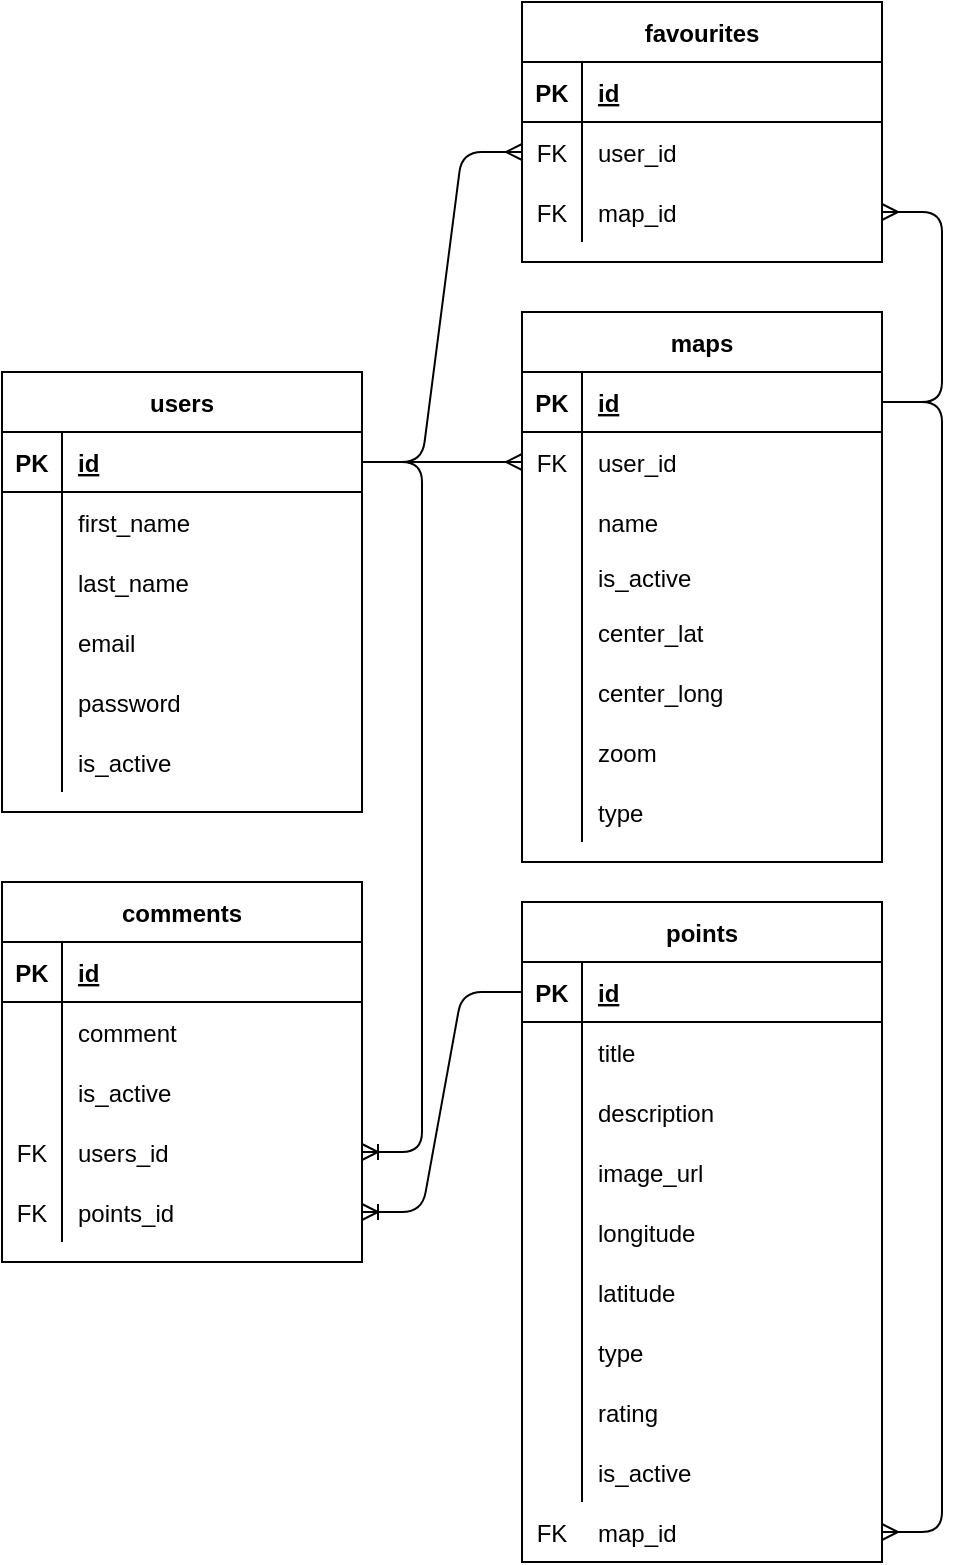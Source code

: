 <mxfile version="14.1.8" type="github">
  <diagram id="R2lEEEUBdFMjLlhIrx00" name="Page-1">
    <mxGraphModel dx="1278" dy="587" grid="1" gridSize="10" guides="1" tooltips="1" connect="1" arrows="1" fold="1" page="1" pageScale="1" pageWidth="850" pageHeight="1100" math="0" shadow="0" extFonts="Permanent Marker^https://fonts.googleapis.com/css?family=Permanent+Marker">
      <root>
        <mxCell id="0" />
        <mxCell id="1" parent="0" />
        <mxCell id="5aGVPmyujBnJCGXoLRqb-15" value="maps" style="shape=table;startSize=30;container=1;collapsible=1;childLayout=tableLayout;fixedRows=1;rowLines=0;fontStyle=1;align=center;resizeLast=1;" parent="1" vertex="1">
          <mxGeometry x="450" y="445" width="180" height="275" as="geometry" />
        </mxCell>
        <mxCell id="5aGVPmyujBnJCGXoLRqb-16" value="" style="shape=partialRectangle;collapsible=0;dropTarget=0;pointerEvents=0;fillColor=none;top=0;left=0;bottom=1;right=0;points=[[0,0.5],[1,0.5]];portConstraint=eastwest;" parent="5aGVPmyujBnJCGXoLRqb-15" vertex="1">
          <mxGeometry y="30" width="180" height="30" as="geometry" />
        </mxCell>
        <mxCell id="5aGVPmyujBnJCGXoLRqb-17" value="PK" style="shape=partialRectangle;connectable=0;fillColor=none;top=0;left=0;bottom=0;right=0;fontStyle=1;overflow=hidden;" parent="5aGVPmyujBnJCGXoLRqb-16" vertex="1">
          <mxGeometry width="30" height="30" as="geometry" />
        </mxCell>
        <mxCell id="5aGVPmyujBnJCGXoLRqb-18" value="id" style="shape=partialRectangle;connectable=0;fillColor=none;top=0;left=0;bottom=0;right=0;align=left;spacingLeft=6;fontStyle=5;overflow=hidden;" parent="5aGVPmyujBnJCGXoLRqb-16" vertex="1">
          <mxGeometry x="30" width="150" height="30" as="geometry" />
        </mxCell>
        <mxCell id="5aGVPmyujBnJCGXoLRqb-19" value="" style="shape=partialRectangle;collapsible=0;dropTarget=0;pointerEvents=0;fillColor=none;top=0;left=0;bottom=0;right=0;points=[[0,0.5],[1,0.5]];portConstraint=eastwest;" parent="5aGVPmyujBnJCGXoLRqb-15" vertex="1">
          <mxGeometry y="60" width="180" height="30" as="geometry" />
        </mxCell>
        <mxCell id="5aGVPmyujBnJCGXoLRqb-20" value="FK" style="shape=partialRectangle;connectable=0;fillColor=none;top=0;left=0;bottom=0;right=0;editable=1;overflow=hidden;" parent="5aGVPmyujBnJCGXoLRqb-19" vertex="1">
          <mxGeometry width="30" height="30" as="geometry" />
        </mxCell>
        <mxCell id="5aGVPmyujBnJCGXoLRqb-21" value="user_id" style="shape=partialRectangle;connectable=0;fillColor=none;top=0;left=0;bottom=0;right=0;align=left;spacingLeft=6;overflow=hidden;" parent="5aGVPmyujBnJCGXoLRqb-19" vertex="1">
          <mxGeometry x="30" width="150" height="30" as="geometry" />
        </mxCell>
        <mxCell id="5aGVPmyujBnJCGXoLRqb-22" value="" style="shape=partialRectangle;collapsible=0;dropTarget=0;pointerEvents=0;fillColor=none;top=0;left=0;bottom=0;right=0;points=[[0,0.5],[1,0.5]];portConstraint=eastwest;" parent="5aGVPmyujBnJCGXoLRqb-15" vertex="1">
          <mxGeometry y="90" width="180" height="30" as="geometry" />
        </mxCell>
        <mxCell id="5aGVPmyujBnJCGXoLRqb-23" value="" style="shape=partialRectangle;connectable=0;fillColor=none;top=0;left=0;bottom=0;right=0;editable=1;overflow=hidden;" parent="5aGVPmyujBnJCGXoLRqb-22" vertex="1">
          <mxGeometry width="30" height="30" as="geometry" />
        </mxCell>
        <mxCell id="5aGVPmyujBnJCGXoLRqb-24" value="name" style="shape=partialRectangle;connectable=0;fillColor=none;top=0;left=0;bottom=0;right=0;align=left;spacingLeft=6;overflow=hidden;" parent="5aGVPmyujBnJCGXoLRqb-22" vertex="1">
          <mxGeometry x="30" width="150" height="30" as="geometry" />
        </mxCell>
        <mxCell id="7502Xp6iciA3a9NRlFyf-27" value="" style="shape=partialRectangle;collapsible=0;dropTarget=0;pointerEvents=0;fillColor=none;top=0;left=0;bottom=0;right=0;points=[[0,0.5],[1,0.5]];portConstraint=eastwest;" vertex="1" parent="5aGVPmyujBnJCGXoLRqb-15">
          <mxGeometry y="120" width="180" height="25" as="geometry" />
        </mxCell>
        <mxCell id="7502Xp6iciA3a9NRlFyf-28" value="" style="shape=partialRectangle;connectable=0;fillColor=none;top=0;left=0;bottom=0;right=0;editable=1;overflow=hidden;" vertex="1" parent="7502Xp6iciA3a9NRlFyf-27">
          <mxGeometry width="30" height="25" as="geometry" />
        </mxCell>
        <mxCell id="7502Xp6iciA3a9NRlFyf-29" value="is_active" style="shape=partialRectangle;connectable=0;fillColor=none;top=0;left=0;bottom=0;right=0;align=left;spacingLeft=6;overflow=hidden;" vertex="1" parent="7502Xp6iciA3a9NRlFyf-27">
          <mxGeometry x="30" width="150" height="25" as="geometry" />
        </mxCell>
        <mxCell id="7502Xp6iciA3a9NRlFyf-45" value="" style="shape=partialRectangle;collapsible=0;dropTarget=0;pointerEvents=0;fillColor=none;top=0;left=0;bottom=0;right=0;points=[[0,0.5],[1,0.5]];portConstraint=eastwest;" vertex="1" parent="5aGVPmyujBnJCGXoLRqb-15">
          <mxGeometry y="145" width="180" height="30" as="geometry" />
        </mxCell>
        <mxCell id="7502Xp6iciA3a9NRlFyf-46" value="" style="shape=partialRectangle;connectable=0;fillColor=none;top=0;left=0;bottom=0;right=0;editable=1;overflow=hidden;" vertex="1" parent="7502Xp6iciA3a9NRlFyf-45">
          <mxGeometry width="30" height="30" as="geometry" />
        </mxCell>
        <mxCell id="7502Xp6iciA3a9NRlFyf-47" value="center_lat" style="shape=partialRectangle;connectable=0;fillColor=none;top=0;left=0;bottom=0;right=0;align=left;spacingLeft=6;overflow=hidden;" vertex="1" parent="7502Xp6iciA3a9NRlFyf-45">
          <mxGeometry x="30" width="150" height="30" as="geometry" />
        </mxCell>
        <mxCell id="7502Xp6iciA3a9NRlFyf-48" value="" style="shape=partialRectangle;collapsible=0;dropTarget=0;pointerEvents=0;fillColor=none;top=0;left=0;bottom=0;right=0;points=[[0,0.5],[1,0.5]];portConstraint=eastwest;" vertex="1" parent="5aGVPmyujBnJCGXoLRqb-15">
          <mxGeometry y="175" width="180" height="30" as="geometry" />
        </mxCell>
        <mxCell id="7502Xp6iciA3a9NRlFyf-49" value="" style="shape=partialRectangle;connectable=0;fillColor=none;top=0;left=0;bottom=0;right=0;editable=1;overflow=hidden;" vertex="1" parent="7502Xp6iciA3a9NRlFyf-48">
          <mxGeometry width="30" height="30" as="geometry" />
        </mxCell>
        <mxCell id="7502Xp6iciA3a9NRlFyf-50" value="center_long" style="shape=partialRectangle;connectable=0;fillColor=none;top=0;left=0;bottom=0;right=0;align=left;spacingLeft=6;overflow=hidden;" vertex="1" parent="7502Xp6iciA3a9NRlFyf-48">
          <mxGeometry x="30" width="150" height="30" as="geometry" />
        </mxCell>
        <mxCell id="7502Xp6iciA3a9NRlFyf-51" value="" style="shape=partialRectangle;collapsible=0;dropTarget=0;pointerEvents=0;fillColor=none;top=0;left=0;bottom=0;right=0;points=[[0,0.5],[1,0.5]];portConstraint=eastwest;" vertex="1" parent="5aGVPmyujBnJCGXoLRqb-15">
          <mxGeometry y="205" width="180" height="30" as="geometry" />
        </mxCell>
        <mxCell id="7502Xp6iciA3a9NRlFyf-52" value="" style="shape=partialRectangle;connectable=0;fillColor=none;top=0;left=0;bottom=0;right=0;editable=1;overflow=hidden;" vertex="1" parent="7502Xp6iciA3a9NRlFyf-51">
          <mxGeometry width="30" height="30" as="geometry" />
        </mxCell>
        <mxCell id="7502Xp6iciA3a9NRlFyf-53" value="zoom" style="shape=partialRectangle;connectable=0;fillColor=none;top=0;left=0;bottom=0;right=0;align=left;spacingLeft=6;overflow=hidden;" vertex="1" parent="7502Xp6iciA3a9NRlFyf-51">
          <mxGeometry x="30" width="150" height="30" as="geometry" />
        </mxCell>
        <mxCell id="7502Xp6iciA3a9NRlFyf-54" value="" style="shape=partialRectangle;collapsible=0;dropTarget=0;pointerEvents=0;fillColor=none;top=0;left=0;bottom=0;right=0;points=[[0,0.5],[1,0.5]];portConstraint=eastwest;" vertex="1" parent="5aGVPmyujBnJCGXoLRqb-15">
          <mxGeometry y="235" width="180" height="30" as="geometry" />
        </mxCell>
        <mxCell id="7502Xp6iciA3a9NRlFyf-55" value="" style="shape=partialRectangle;connectable=0;fillColor=none;top=0;left=0;bottom=0;right=0;editable=1;overflow=hidden;" vertex="1" parent="7502Xp6iciA3a9NRlFyf-54">
          <mxGeometry width="30" height="30" as="geometry" />
        </mxCell>
        <mxCell id="7502Xp6iciA3a9NRlFyf-56" value="type" style="shape=partialRectangle;connectable=0;fillColor=none;top=0;left=0;bottom=0;right=0;align=left;spacingLeft=6;overflow=hidden;" vertex="1" parent="7502Xp6iciA3a9NRlFyf-54">
          <mxGeometry x="30" width="150" height="30" as="geometry" />
        </mxCell>
        <mxCell id="5aGVPmyujBnJCGXoLRqb-28" value="users" style="shape=table;startSize=30;container=1;collapsible=1;childLayout=tableLayout;fixedRows=1;rowLines=0;fontStyle=1;align=center;resizeLast=1;" parent="1" vertex="1">
          <mxGeometry x="190" y="475" width="180" height="220" as="geometry" />
        </mxCell>
        <mxCell id="5aGVPmyujBnJCGXoLRqb-29" value="" style="shape=partialRectangle;collapsible=0;dropTarget=0;pointerEvents=0;fillColor=none;top=0;left=0;bottom=1;right=0;points=[[0,0.5],[1,0.5]];portConstraint=eastwest;" parent="5aGVPmyujBnJCGXoLRqb-28" vertex="1">
          <mxGeometry y="30" width="180" height="30" as="geometry" />
        </mxCell>
        <mxCell id="5aGVPmyujBnJCGXoLRqb-30" value="PK" style="shape=partialRectangle;connectable=0;fillColor=none;top=0;left=0;bottom=0;right=0;fontStyle=1;overflow=hidden;" parent="5aGVPmyujBnJCGXoLRqb-29" vertex="1">
          <mxGeometry width="30" height="30" as="geometry" />
        </mxCell>
        <mxCell id="5aGVPmyujBnJCGXoLRqb-31" value="id" style="shape=partialRectangle;connectable=0;fillColor=none;top=0;left=0;bottom=0;right=0;align=left;spacingLeft=6;fontStyle=5;overflow=hidden;" parent="5aGVPmyujBnJCGXoLRqb-29" vertex="1">
          <mxGeometry x="30" width="150" height="30" as="geometry" />
        </mxCell>
        <mxCell id="5aGVPmyujBnJCGXoLRqb-32" value="" style="shape=partialRectangle;collapsible=0;dropTarget=0;pointerEvents=0;fillColor=none;top=0;left=0;bottom=0;right=0;points=[[0,0.5],[1,0.5]];portConstraint=eastwest;" parent="5aGVPmyujBnJCGXoLRqb-28" vertex="1">
          <mxGeometry y="60" width="180" height="30" as="geometry" />
        </mxCell>
        <mxCell id="5aGVPmyujBnJCGXoLRqb-33" value="" style="shape=partialRectangle;connectable=0;fillColor=none;top=0;left=0;bottom=0;right=0;editable=1;overflow=hidden;" parent="5aGVPmyujBnJCGXoLRqb-32" vertex="1">
          <mxGeometry width="30" height="30" as="geometry" />
        </mxCell>
        <mxCell id="5aGVPmyujBnJCGXoLRqb-34" value="first_name" style="shape=partialRectangle;connectable=0;fillColor=none;top=0;left=0;bottom=0;right=0;align=left;spacingLeft=6;overflow=hidden;" parent="5aGVPmyujBnJCGXoLRqb-32" vertex="1">
          <mxGeometry x="30" width="150" height="30" as="geometry" />
        </mxCell>
        <mxCell id="5aGVPmyujBnJCGXoLRqb-78" value="" style="shape=partialRectangle;collapsible=0;dropTarget=0;pointerEvents=0;fillColor=none;top=0;left=0;bottom=0;right=0;points=[[0,0.5],[1,0.5]];portConstraint=eastwest;" parent="5aGVPmyujBnJCGXoLRqb-28" vertex="1">
          <mxGeometry y="90" width="180" height="30" as="geometry" />
        </mxCell>
        <mxCell id="5aGVPmyujBnJCGXoLRqb-79" value="" style="shape=partialRectangle;connectable=0;fillColor=none;top=0;left=0;bottom=0;right=0;editable=1;overflow=hidden;" parent="5aGVPmyujBnJCGXoLRqb-78" vertex="1">
          <mxGeometry width="30" height="30" as="geometry" />
        </mxCell>
        <mxCell id="5aGVPmyujBnJCGXoLRqb-80" value="last_name" style="shape=partialRectangle;connectable=0;fillColor=none;top=0;left=0;bottom=0;right=0;align=left;spacingLeft=6;overflow=hidden;" parent="5aGVPmyujBnJCGXoLRqb-78" vertex="1">
          <mxGeometry x="30" width="150" height="30" as="geometry" />
        </mxCell>
        <mxCell id="7502Xp6iciA3a9NRlFyf-2" value="" style="shape=partialRectangle;collapsible=0;dropTarget=0;pointerEvents=0;fillColor=none;top=0;left=0;bottom=0;right=0;points=[[0,0.5],[1,0.5]];portConstraint=eastwest;" vertex="1" parent="5aGVPmyujBnJCGXoLRqb-28">
          <mxGeometry y="120" width="180" height="30" as="geometry" />
        </mxCell>
        <mxCell id="7502Xp6iciA3a9NRlFyf-3" value="" style="shape=partialRectangle;connectable=0;fillColor=none;top=0;left=0;bottom=0;right=0;editable=1;overflow=hidden;" vertex="1" parent="7502Xp6iciA3a9NRlFyf-2">
          <mxGeometry width="30" height="30" as="geometry" />
        </mxCell>
        <mxCell id="7502Xp6iciA3a9NRlFyf-4" value="email" style="shape=partialRectangle;connectable=0;fillColor=none;top=0;left=0;bottom=0;right=0;align=left;spacingLeft=6;overflow=hidden;" vertex="1" parent="7502Xp6iciA3a9NRlFyf-2">
          <mxGeometry x="30" width="150" height="30" as="geometry" />
        </mxCell>
        <mxCell id="7502Xp6iciA3a9NRlFyf-5" value="" style="shape=partialRectangle;collapsible=0;dropTarget=0;pointerEvents=0;fillColor=none;top=0;left=0;bottom=0;right=0;points=[[0,0.5],[1,0.5]];portConstraint=eastwest;" vertex="1" parent="5aGVPmyujBnJCGXoLRqb-28">
          <mxGeometry y="150" width="180" height="30" as="geometry" />
        </mxCell>
        <mxCell id="7502Xp6iciA3a9NRlFyf-6" value="" style="shape=partialRectangle;connectable=0;fillColor=none;top=0;left=0;bottom=0;right=0;editable=1;overflow=hidden;" vertex="1" parent="7502Xp6iciA3a9NRlFyf-5">
          <mxGeometry width="30" height="30" as="geometry" />
        </mxCell>
        <mxCell id="7502Xp6iciA3a9NRlFyf-7" value="password" style="shape=partialRectangle;connectable=0;fillColor=none;top=0;left=0;bottom=0;right=0;align=left;spacingLeft=6;overflow=hidden;" vertex="1" parent="7502Xp6iciA3a9NRlFyf-5">
          <mxGeometry x="30" width="150" height="30" as="geometry" />
        </mxCell>
        <mxCell id="7502Xp6iciA3a9NRlFyf-39" value="" style="shape=partialRectangle;collapsible=0;dropTarget=0;pointerEvents=0;fillColor=none;top=0;left=0;bottom=0;right=0;points=[[0,0.5],[1,0.5]];portConstraint=eastwest;" vertex="1" parent="5aGVPmyujBnJCGXoLRqb-28">
          <mxGeometry y="180" width="180" height="30" as="geometry" />
        </mxCell>
        <mxCell id="7502Xp6iciA3a9NRlFyf-40" value="" style="shape=partialRectangle;connectable=0;fillColor=none;top=0;left=0;bottom=0;right=0;editable=1;overflow=hidden;" vertex="1" parent="7502Xp6iciA3a9NRlFyf-39">
          <mxGeometry width="30" height="30" as="geometry" />
        </mxCell>
        <mxCell id="7502Xp6iciA3a9NRlFyf-41" value="is_active" style="shape=partialRectangle;connectable=0;fillColor=none;top=0;left=0;bottom=0;right=0;align=left;spacingLeft=6;overflow=hidden;" vertex="1" parent="7502Xp6iciA3a9NRlFyf-39">
          <mxGeometry x="30" width="150" height="30" as="geometry" />
        </mxCell>
        <mxCell id="5aGVPmyujBnJCGXoLRqb-41" value="favourites" style="shape=table;startSize=30;container=1;collapsible=1;childLayout=tableLayout;fixedRows=1;rowLines=0;fontStyle=1;align=center;resizeLast=1;" parent="1" vertex="1">
          <mxGeometry x="450" y="290" width="180" height="130" as="geometry" />
        </mxCell>
        <mxCell id="5aGVPmyujBnJCGXoLRqb-42" value="" style="shape=partialRectangle;collapsible=0;dropTarget=0;pointerEvents=0;fillColor=none;top=0;left=0;bottom=1;right=0;points=[[0,0.5],[1,0.5]];portConstraint=eastwest;" parent="5aGVPmyujBnJCGXoLRqb-41" vertex="1">
          <mxGeometry y="30" width="180" height="30" as="geometry" />
        </mxCell>
        <mxCell id="5aGVPmyujBnJCGXoLRqb-43" value="PK" style="shape=partialRectangle;connectable=0;fillColor=none;top=0;left=0;bottom=0;right=0;fontStyle=1;overflow=hidden;" parent="5aGVPmyujBnJCGXoLRqb-42" vertex="1">
          <mxGeometry width="30" height="30" as="geometry" />
        </mxCell>
        <mxCell id="5aGVPmyujBnJCGXoLRqb-44" value="id" style="shape=partialRectangle;connectable=0;fillColor=none;top=0;left=0;bottom=0;right=0;align=left;spacingLeft=6;fontStyle=5;overflow=hidden;" parent="5aGVPmyujBnJCGXoLRqb-42" vertex="1">
          <mxGeometry x="30" width="150" height="30" as="geometry" />
        </mxCell>
        <mxCell id="5aGVPmyujBnJCGXoLRqb-45" value="" style="shape=partialRectangle;collapsible=0;dropTarget=0;pointerEvents=0;fillColor=none;top=0;left=0;bottom=0;right=0;points=[[0,0.5],[1,0.5]];portConstraint=eastwest;" parent="5aGVPmyujBnJCGXoLRqb-41" vertex="1">
          <mxGeometry y="60" width="180" height="30" as="geometry" />
        </mxCell>
        <mxCell id="5aGVPmyujBnJCGXoLRqb-46" value="FK" style="shape=partialRectangle;connectable=0;fillColor=none;top=0;left=0;bottom=0;right=0;editable=1;overflow=hidden;" parent="5aGVPmyujBnJCGXoLRqb-45" vertex="1">
          <mxGeometry width="30" height="30" as="geometry" />
        </mxCell>
        <mxCell id="5aGVPmyujBnJCGXoLRqb-47" value="user_id" style="shape=partialRectangle;connectable=0;fillColor=none;top=0;left=0;bottom=0;right=0;align=left;spacingLeft=6;overflow=hidden;" parent="5aGVPmyujBnJCGXoLRqb-45" vertex="1">
          <mxGeometry x="30" width="150" height="30" as="geometry" />
        </mxCell>
        <mxCell id="5aGVPmyujBnJCGXoLRqb-48" value="" style="shape=partialRectangle;collapsible=0;dropTarget=0;pointerEvents=0;fillColor=none;top=0;left=0;bottom=0;right=0;points=[[0,0.5],[1,0.5]];portConstraint=eastwest;" parent="5aGVPmyujBnJCGXoLRqb-41" vertex="1">
          <mxGeometry y="90" width="180" height="30" as="geometry" />
        </mxCell>
        <mxCell id="5aGVPmyujBnJCGXoLRqb-49" value="FK" style="shape=partialRectangle;connectable=0;fillColor=none;top=0;left=0;bottom=0;right=0;editable=1;overflow=hidden;" parent="5aGVPmyujBnJCGXoLRqb-48" vertex="1">
          <mxGeometry width="30" height="30" as="geometry" />
        </mxCell>
        <mxCell id="5aGVPmyujBnJCGXoLRqb-50" value="map_id" style="shape=partialRectangle;connectable=0;fillColor=none;top=0;left=0;bottom=0;right=0;align=left;spacingLeft=6;overflow=hidden;" parent="5aGVPmyujBnJCGXoLRqb-48" vertex="1">
          <mxGeometry x="30" width="150" height="30" as="geometry" />
        </mxCell>
        <mxCell id="5aGVPmyujBnJCGXoLRqb-54" value="points" style="shape=table;startSize=30;container=1;collapsible=1;childLayout=tableLayout;fixedRows=1;rowLines=0;fontStyle=1;align=center;resizeLast=1;" parent="1" vertex="1">
          <mxGeometry x="450" y="740" width="180" height="330" as="geometry" />
        </mxCell>
        <mxCell id="5aGVPmyujBnJCGXoLRqb-55" value="" style="shape=partialRectangle;collapsible=0;dropTarget=0;pointerEvents=0;fillColor=none;top=0;left=0;bottom=1;right=0;points=[[0,0.5],[1,0.5]];portConstraint=eastwest;" parent="5aGVPmyujBnJCGXoLRqb-54" vertex="1">
          <mxGeometry y="30" width="180" height="30" as="geometry" />
        </mxCell>
        <mxCell id="5aGVPmyujBnJCGXoLRqb-56" value="PK" style="shape=partialRectangle;connectable=0;fillColor=none;top=0;left=0;bottom=0;right=0;fontStyle=1;overflow=hidden;" parent="5aGVPmyujBnJCGXoLRqb-55" vertex="1">
          <mxGeometry width="30" height="30" as="geometry" />
        </mxCell>
        <mxCell id="5aGVPmyujBnJCGXoLRqb-57" value="id" style="shape=partialRectangle;connectable=0;fillColor=none;top=0;left=0;bottom=0;right=0;align=left;spacingLeft=6;fontStyle=5;overflow=hidden;" parent="5aGVPmyujBnJCGXoLRqb-55" vertex="1">
          <mxGeometry x="30" width="150" height="30" as="geometry" />
        </mxCell>
        <mxCell id="5aGVPmyujBnJCGXoLRqb-58" value="" style="shape=partialRectangle;collapsible=0;dropTarget=0;pointerEvents=0;fillColor=none;top=0;left=0;bottom=0;right=0;points=[[0,0.5],[1,0.5]];portConstraint=eastwest;" parent="5aGVPmyujBnJCGXoLRqb-54" vertex="1">
          <mxGeometry y="60" width="180" height="30" as="geometry" />
        </mxCell>
        <mxCell id="5aGVPmyujBnJCGXoLRqb-59" value="" style="shape=partialRectangle;connectable=0;fillColor=none;top=0;left=0;bottom=0;right=0;editable=1;overflow=hidden;" parent="5aGVPmyujBnJCGXoLRqb-58" vertex="1">
          <mxGeometry width="30" height="30" as="geometry" />
        </mxCell>
        <mxCell id="5aGVPmyujBnJCGXoLRqb-60" value="title" style="shape=partialRectangle;connectable=0;fillColor=none;top=0;left=0;bottom=0;right=0;align=left;spacingLeft=6;overflow=hidden;" parent="5aGVPmyujBnJCGXoLRqb-58" vertex="1">
          <mxGeometry x="30" width="150" height="30" as="geometry" />
        </mxCell>
        <mxCell id="5aGVPmyujBnJCGXoLRqb-61" value="" style="shape=partialRectangle;collapsible=0;dropTarget=0;pointerEvents=0;fillColor=none;top=0;left=0;bottom=0;right=0;points=[[0,0.5],[1,0.5]];portConstraint=eastwest;" parent="5aGVPmyujBnJCGXoLRqb-54" vertex="1">
          <mxGeometry y="90" width="180" height="30" as="geometry" />
        </mxCell>
        <mxCell id="5aGVPmyujBnJCGXoLRqb-62" value="" style="shape=partialRectangle;connectable=0;fillColor=none;top=0;left=0;bottom=0;right=0;editable=1;overflow=hidden;" parent="5aGVPmyujBnJCGXoLRqb-61" vertex="1">
          <mxGeometry width="30" height="30" as="geometry" />
        </mxCell>
        <mxCell id="5aGVPmyujBnJCGXoLRqb-63" value="description" style="shape=partialRectangle;connectable=0;fillColor=none;top=0;left=0;bottom=0;right=0;align=left;spacingLeft=6;overflow=hidden;" parent="5aGVPmyujBnJCGXoLRqb-61" vertex="1">
          <mxGeometry x="30" width="150" height="30" as="geometry" />
        </mxCell>
        <mxCell id="5aGVPmyujBnJCGXoLRqb-64" value="" style="shape=partialRectangle;collapsible=0;dropTarget=0;pointerEvents=0;fillColor=none;top=0;left=0;bottom=0;right=0;points=[[0,0.5],[1,0.5]];portConstraint=eastwest;" parent="5aGVPmyujBnJCGXoLRqb-54" vertex="1">
          <mxGeometry y="120" width="180" height="30" as="geometry" />
        </mxCell>
        <mxCell id="5aGVPmyujBnJCGXoLRqb-65" value="" style="shape=partialRectangle;connectable=0;fillColor=none;top=0;left=0;bottom=0;right=0;editable=1;overflow=hidden;" parent="5aGVPmyujBnJCGXoLRqb-64" vertex="1">
          <mxGeometry width="30" height="30" as="geometry" />
        </mxCell>
        <mxCell id="5aGVPmyujBnJCGXoLRqb-66" value="image_url" style="shape=partialRectangle;connectable=0;fillColor=none;top=0;left=0;bottom=0;right=0;align=left;spacingLeft=6;overflow=hidden;" parent="5aGVPmyujBnJCGXoLRqb-64" vertex="1">
          <mxGeometry x="30" width="150" height="30" as="geometry" />
        </mxCell>
        <mxCell id="5aGVPmyujBnJCGXoLRqb-82" value="" style="shape=partialRectangle;collapsible=0;dropTarget=0;pointerEvents=0;fillColor=none;top=0;left=0;bottom=0;right=0;points=[[0,0.5],[1,0.5]];portConstraint=eastwest;" parent="5aGVPmyujBnJCGXoLRqb-54" vertex="1">
          <mxGeometry y="150" width="180" height="30" as="geometry" />
        </mxCell>
        <mxCell id="5aGVPmyujBnJCGXoLRqb-83" value="" style="shape=partialRectangle;connectable=0;fillColor=none;top=0;left=0;bottom=0;right=0;editable=1;overflow=hidden;" parent="5aGVPmyujBnJCGXoLRqb-82" vertex="1">
          <mxGeometry width="30" height="30" as="geometry" />
        </mxCell>
        <mxCell id="5aGVPmyujBnJCGXoLRqb-84" value="longitude" style="shape=partialRectangle;connectable=0;fillColor=none;top=0;left=0;bottom=0;right=0;align=left;spacingLeft=6;overflow=hidden;" parent="5aGVPmyujBnJCGXoLRqb-82" vertex="1">
          <mxGeometry x="30" width="150" height="30" as="geometry" />
        </mxCell>
        <mxCell id="5aGVPmyujBnJCGXoLRqb-85" value="" style="shape=partialRectangle;collapsible=0;dropTarget=0;pointerEvents=0;fillColor=none;top=0;left=0;bottom=0;right=0;points=[[0,0.5],[1,0.5]];portConstraint=eastwest;" parent="5aGVPmyujBnJCGXoLRqb-54" vertex="1">
          <mxGeometry y="180" width="180" height="30" as="geometry" />
        </mxCell>
        <mxCell id="5aGVPmyujBnJCGXoLRqb-86" value="" style="shape=partialRectangle;connectable=0;fillColor=none;top=0;left=0;bottom=0;right=0;editable=1;overflow=hidden;" parent="5aGVPmyujBnJCGXoLRqb-85" vertex="1">
          <mxGeometry width="30" height="30" as="geometry" />
        </mxCell>
        <mxCell id="5aGVPmyujBnJCGXoLRqb-87" value="latitude" style="shape=partialRectangle;connectable=0;fillColor=none;top=0;left=0;bottom=0;right=0;align=left;spacingLeft=6;overflow=hidden;" parent="5aGVPmyujBnJCGXoLRqb-85" vertex="1">
          <mxGeometry x="30" width="150" height="30" as="geometry" />
        </mxCell>
        <mxCell id="7502Xp6iciA3a9NRlFyf-8" value="" style="shape=partialRectangle;collapsible=0;dropTarget=0;pointerEvents=0;fillColor=none;top=0;left=0;bottom=0;right=0;points=[[0,0.5],[1,0.5]];portConstraint=eastwest;" vertex="1" parent="5aGVPmyujBnJCGXoLRqb-54">
          <mxGeometry y="210" width="180" height="30" as="geometry" />
        </mxCell>
        <mxCell id="7502Xp6iciA3a9NRlFyf-9" value="" style="shape=partialRectangle;connectable=0;fillColor=none;top=0;left=0;bottom=0;right=0;editable=1;overflow=hidden;" vertex="1" parent="7502Xp6iciA3a9NRlFyf-8">
          <mxGeometry width="30" height="30" as="geometry" />
        </mxCell>
        <mxCell id="7502Xp6iciA3a9NRlFyf-10" value="type" style="shape=partialRectangle;connectable=0;fillColor=none;top=0;left=0;bottom=0;right=0;align=left;spacingLeft=6;overflow=hidden;" vertex="1" parent="7502Xp6iciA3a9NRlFyf-8">
          <mxGeometry x="30" width="150" height="30" as="geometry" />
        </mxCell>
        <mxCell id="7502Xp6iciA3a9NRlFyf-11" value="" style="shape=partialRectangle;collapsible=0;dropTarget=0;pointerEvents=0;fillColor=none;top=0;left=0;bottom=0;right=0;points=[[0,0.5],[1,0.5]];portConstraint=eastwest;" vertex="1" parent="5aGVPmyujBnJCGXoLRqb-54">
          <mxGeometry y="240" width="180" height="30" as="geometry" />
        </mxCell>
        <mxCell id="7502Xp6iciA3a9NRlFyf-12" value="" style="shape=partialRectangle;connectable=0;fillColor=none;top=0;left=0;bottom=0;right=0;editable=1;overflow=hidden;" vertex="1" parent="7502Xp6iciA3a9NRlFyf-11">
          <mxGeometry width="30" height="30" as="geometry" />
        </mxCell>
        <mxCell id="7502Xp6iciA3a9NRlFyf-13" value="rating" style="shape=partialRectangle;connectable=0;fillColor=none;top=0;left=0;bottom=0;right=0;align=left;spacingLeft=6;overflow=hidden;" vertex="1" parent="7502Xp6iciA3a9NRlFyf-11">
          <mxGeometry x="30" width="150" height="30" as="geometry" />
        </mxCell>
        <mxCell id="7502Xp6iciA3a9NRlFyf-30" value="" style="shape=partialRectangle;collapsible=0;dropTarget=0;pointerEvents=0;fillColor=none;top=0;left=0;bottom=0;right=0;points=[[0,0.5],[1,0.5]];portConstraint=eastwest;" vertex="1" parent="5aGVPmyujBnJCGXoLRqb-54">
          <mxGeometry y="270" width="180" height="30" as="geometry" />
        </mxCell>
        <mxCell id="7502Xp6iciA3a9NRlFyf-31" value="" style="shape=partialRectangle;connectable=0;fillColor=none;top=0;left=0;bottom=0;right=0;editable=1;overflow=hidden;" vertex="1" parent="7502Xp6iciA3a9NRlFyf-30">
          <mxGeometry width="30" height="30" as="geometry" />
        </mxCell>
        <mxCell id="7502Xp6iciA3a9NRlFyf-32" value="is_active" style="shape=partialRectangle;connectable=0;fillColor=none;top=0;left=0;bottom=0;right=0;align=left;spacingLeft=6;overflow=hidden;" vertex="1" parent="7502Xp6iciA3a9NRlFyf-30">
          <mxGeometry x="30" width="150" height="30" as="geometry" />
        </mxCell>
        <mxCell id="5aGVPmyujBnJCGXoLRqb-73" value="" style="edgeStyle=entityRelationEdgeStyle;fontSize=12;html=1;endArrow=ERmany;exitX=1;exitY=0.5;exitDx=0;exitDy=0;entryX=0;entryY=0.5;entryDx=0;entryDy=0;" parent="1" source="5aGVPmyujBnJCGXoLRqb-29" target="5aGVPmyujBnJCGXoLRqb-19" edge="1">
          <mxGeometry width="100" height="100" relative="1" as="geometry">
            <mxPoint x="370" y="675" as="sourcePoint" />
            <mxPoint x="470" y="575" as="targetPoint" />
          </mxGeometry>
        </mxCell>
        <mxCell id="5aGVPmyujBnJCGXoLRqb-75" value="" style="edgeStyle=entityRelationEdgeStyle;fontSize=12;html=1;endArrow=ERmany;entryX=1;entryY=0.5;entryDx=0;entryDy=0;" parent="1" source="5aGVPmyujBnJCGXoLRqb-16" target="7502Xp6iciA3a9NRlFyf-36" edge="1">
          <mxGeometry width="100" height="100" relative="1" as="geometry">
            <mxPoint x="660" y="785" as="sourcePoint" />
            <mxPoint x="690" y="970" as="targetPoint" />
          </mxGeometry>
        </mxCell>
        <mxCell id="5aGVPmyujBnJCGXoLRqb-76" value="" style="edgeStyle=entityRelationEdgeStyle;fontSize=12;html=1;endArrow=ERmany;exitX=1;exitY=0.5;exitDx=0;exitDy=0;entryX=0;entryY=0.5;entryDx=0;entryDy=0;" parent="1" source="5aGVPmyujBnJCGXoLRqb-29" target="5aGVPmyujBnJCGXoLRqb-45" edge="1">
          <mxGeometry width="100" height="100" relative="1" as="geometry">
            <mxPoint x="245" y="415" as="sourcePoint" />
            <mxPoint x="345" y="315" as="targetPoint" />
          </mxGeometry>
        </mxCell>
        <mxCell id="5aGVPmyujBnJCGXoLRqb-77" value="" style="edgeStyle=entityRelationEdgeStyle;fontSize=12;html=1;endArrow=ERmany;entryX=1;entryY=0.5;entryDx=0;entryDy=0;" parent="1" target="5aGVPmyujBnJCGXoLRqb-48" edge="1">
          <mxGeometry width="100" height="100" relative="1" as="geometry">
            <mxPoint x="630" y="490" as="sourcePoint" />
            <mxPoint x="660" y="315" as="targetPoint" />
          </mxGeometry>
        </mxCell>
        <mxCell id="uaJOKz_a7Ykpt6E4QMr8-19" style="edgeStyle=orthogonalEdgeStyle;rounded=0;orthogonalLoop=1;jettySize=auto;html=1;exitX=1;exitY=0.5;exitDx=0;exitDy=0;" parent="1" source="5aGVPmyujBnJCGXoLRqb-29" edge="1">
          <mxGeometry relative="1" as="geometry">
            <mxPoint x="370" y="520" as="targetPoint" />
          </mxGeometry>
        </mxCell>
        <mxCell id="7502Xp6iciA3a9NRlFyf-14" value="comments" style="shape=table;startSize=30;container=1;collapsible=1;childLayout=tableLayout;fixedRows=1;rowLines=0;fontStyle=1;align=center;resizeLast=1;" vertex="1" parent="1">
          <mxGeometry x="190" y="730" width="180" height="190" as="geometry" />
        </mxCell>
        <mxCell id="7502Xp6iciA3a9NRlFyf-15" value="" style="shape=partialRectangle;collapsible=0;dropTarget=0;pointerEvents=0;fillColor=none;top=0;left=0;bottom=1;right=0;points=[[0,0.5],[1,0.5]];portConstraint=eastwest;" vertex="1" parent="7502Xp6iciA3a9NRlFyf-14">
          <mxGeometry y="30" width="180" height="30" as="geometry" />
        </mxCell>
        <mxCell id="7502Xp6iciA3a9NRlFyf-16" value="PK" style="shape=partialRectangle;connectable=0;fillColor=none;top=0;left=0;bottom=0;right=0;fontStyle=1;overflow=hidden;" vertex="1" parent="7502Xp6iciA3a9NRlFyf-15">
          <mxGeometry width="30" height="30" as="geometry" />
        </mxCell>
        <mxCell id="7502Xp6iciA3a9NRlFyf-17" value="id" style="shape=partialRectangle;connectable=0;fillColor=none;top=0;left=0;bottom=0;right=0;align=left;spacingLeft=6;fontStyle=5;overflow=hidden;" vertex="1" parent="7502Xp6iciA3a9NRlFyf-15">
          <mxGeometry x="30" width="150" height="30" as="geometry" />
        </mxCell>
        <mxCell id="7502Xp6iciA3a9NRlFyf-18" value="" style="shape=partialRectangle;collapsible=0;dropTarget=0;pointerEvents=0;fillColor=none;top=0;left=0;bottom=0;right=0;points=[[0,0.5],[1,0.5]];portConstraint=eastwest;" vertex="1" parent="7502Xp6iciA3a9NRlFyf-14">
          <mxGeometry y="60" width="180" height="30" as="geometry" />
        </mxCell>
        <mxCell id="7502Xp6iciA3a9NRlFyf-19" value="" style="shape=partialRectangle;connectable=0;fillColor=none;top=0;left=0;bottom=0;right=0;editable=1;overflow=hidden;" vertex="1" parent="7502Xp6iciA3a9NRlFyf-18">
          <mxGeometry width="30" height="30" as="geometry" />
        </mxCell>
        <mxCell id="7502Xp6iciA3a9NRlFyf-20" value="comment" style="shape=partialRectangle;connectable=0;fillColor=none;top=0;left=0;bottom=0;right=0;align=left;spacingLeft=6;overflow=hidden;" vertex="1" parent="7502Xp6iciA3a9NRlFyf-18">
          <mxGeometry x="30" width="150" height="30" as="geometry" />
        </mxCell>
        <mxCell id="7502Xp6iciA3a9NRlFyf-42" value="" style="shape=partialRectangle;collapsible=0;dropTarget=0;pointerEvents=0;fillColor=none;top=0;left=0;bottom=0;right=0;points=[[0,0.5],[1,0.5]];portConstraint=eastwest;" vertex="1" parent="7502Xp6iciA3a9NRlFyf-14">
          <mxGeometry y="90" width="180" height="30" as="geometry" />
        </mxCell>
        <mxCell id="7502Xp6iciA3a9NRlFyf-43" value="" style="shape=partialRectangle;connectable=0;fillColor=none;top=0;left=0;bottom=0;right=0;editable=1;overflow=hidden;" vertex="1" parent="7502Xp6iciA3a9NRlFyf-42">
          <mxGeometry width="30" height="30" as="geometry" />
        </mxCell>
        <mxCell id="7502Xp6iciA3a9NRlFyf-44" value="is_active" style="shape=partialRectangle;connectable=0;fillColor=none;top=0;left=0;bottom=0;right=0;align=left;spacingLeft=6;overflow=hidden;" vertex="1" parent="7502Xp6iciA3a9NRlFyf-42">
          <mxGeometry x="30" width="150" height="30" as="geometry" />
        </mxCell>
        <mxCell id="7502Xp6iciA3a9NRlFyf-21" value="" style="shape=partialRectangle;collapsible=0;dropTarget=0;pointerEvents=0;fillColor=none;top=0;left=0;bottom=0;right=0;points=[[0,0.5],[1,0.5]];portConstraint=eastwest;" vertex="1" parent="7502Xp6iciA3a9NRlFyf-14">
          <mxGeometry y="120" width="180" height="30" as="geometry" />
        </mxCell>
        <mxCell id="7502Xp6iciA3a9NRlFyf-22" value="FK" style="shape=partialRectangle;connectable=0;fillColor=none;top=0;left=0;bottom=0;right=0;editable=1;overflow=hidden;" vertex="1" parent="7502Xp6iciA3a9NRlFyf-21">
          <mxGeometry width="30" height="30" as="geometry" />
        </mxCell>
        <mxCell id="7502Xp6iciA3a9NRlFyf-23" value="users_id" style="shape=partialRectangle;connectable=0;fillColor=none;top=0;left=0;bottom=0;right=0;align=left;spacingLeft=6;overflow=hidden;" vertex="1" parent="7502Xp6iciA3a9NRlFyf-21">
          <mxGeometry x="30" width="150" height="30" as="geometry" />
        </mxCell>
        <mxCell id="7502Xp6iciA3a9NRlFyf-24" value="" style="shape=partialRectangle;collapsible=0;dropTarget=0;pointerEvents=0;fillColor=none;top=0;left=0;bottom=0;right=0;points=[[0,0.5],[1,0.5]];portConstraint=eastwest;" vertex="1" parent="7502Xp6iciA3a9NRlFyf-14">
          <mxGeometry y="150" width="180" height="30" as="geometry" />
        </mxCell>
        <mxCell id="7502Xp6iciA3a9NRlFyf-25" value="FK" style="shape=partialRectangle;connectable=0;fillColor=none;top=0;left=0;bottom=0;right=0;editable=1;overflow=hidden;" vertex="1" parent="7502Xp6iciA3a9NRlFyf-24">
          <mxGeometry width="30" height="30" as="geometry" />
        </mxCell>
        <mxCell id="7502Xp6iciA3a9NRlFyf-26" value="points_id" style="shape=partialRectangle;connectable=0;fillColor=none;top=0;left=0;bottom=0;right=0;align=left;spacingLeft=6;overflow=hidden;" vertex="1" parent="7502Xp6iciA3a9NRlFyf-24">
          <mxGeometry x="30" width="150" height="30" as="geometry" />
        </mxCell>
        <mxCell id="7502Xp6iciA3a9NRlFyf-34" value="" style="edgeStyle=entityRelationEdgeStyle;fontSize=12;html=1;endArrow=ERoneToMany;entryX=1;entryY=0.5;entryDx=0;entryDy=0;" edge="1" parent="1" target="7502Xp6iciA3a9NRlFyf-21">
          <mxGeometry width="100" height="100" relative="1" as="geometry">
            <mxPoint x="370" y="520" as="sourcePoint" />
            <mxPoint x="430" y="755" as="targetPoint" />
          </mxGeometry>
        </mxCell>
        <mxCell id="7502Xp6iciA3a9NRlFyf-35" value="" style="edgeStyle=entityRelationEdgeStyle;fontSize=12;html=1;endArrow=ERoneToMany;exitX=0;exitY=0.5;exitDx=0;exitDy=0;entryX=1;entryY=0.5;entryDx=0;entryDy=0;" edge="1" parent="1" source="5aGVPmyujBnJCGXoLRqb-55" target="7502Xp6iciA3a9NRlFyf-24">
          <mxGeometry width="100" height="100" relative="1" as="geometry">
            <mxPoint x="470" y="730" as="sourcePoint" />
            <mxPoint x="570" y="630" as="targetPoint" />
          </mxGeometry>
        </mxCell>
        <mxCell id="7502Xp6iciA3a9NRlFyf-36" value="" style="shape=partialRectangle;collapsible=0;dropTarget=0;pointerEvents=0;fillColor=none;top=0;left=0;bottom=0;right=0;points=[[0,0.5],[1,0.5]];portConstraint=eastwest;" vertex="1" parent="1">
          <mxGeometry x="450" y="1040" width="180" height="30" as="geometry" />
        </mxCell>
        <mxCell id="7502Xp6iciA3a9NRlFyf-37" value="FK" style="shape=partialRectangle;connectable=0;fillColor=none;top=0;left=0;bottom=0;right=0;editable=1;overflow=hidden;" vertex="1" parent="7502Xp6iciA3a9NRlFyf-36">
          <mxGeometry width="30" height="30" as="geometry" />
        </mxCell>
        <mxCell id="7502Xp6iciA3a9NRlFyf-38" value="map_id" style="shape=partialRectangle;connectable=0;fillColor=none;top=0;left=0;bottom=0;right=0;align=left;spacingLeft=6;overflow=hidden;" vertex="1" parent="7502Xp6iciA3a9NRlFyf-36">
          <mxGeometry x="30" width="150" height="30" as="geometry" />
        </mxCell>
      </root>
    </mxGraphModel>
  </diagram>
</mxfile>
